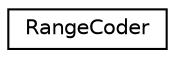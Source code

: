 digraph "Graphical Class Hierarchy"
{
 // LATEX_PDF_SIZE
  edge [fontname="Helvetica",fontsize="10",labelfontname="Helvetica",labelfontsize="10"];
  node [fontname="Helvetica",fontsize="10",shape=record];
  rankdir="LR";
  Node0 [label="RangeCoder",height=0.2,width=0.4,color="black", fillcolor="white", style="filled",URL="$classRangeCoder.html",tooltip=" "];
}
